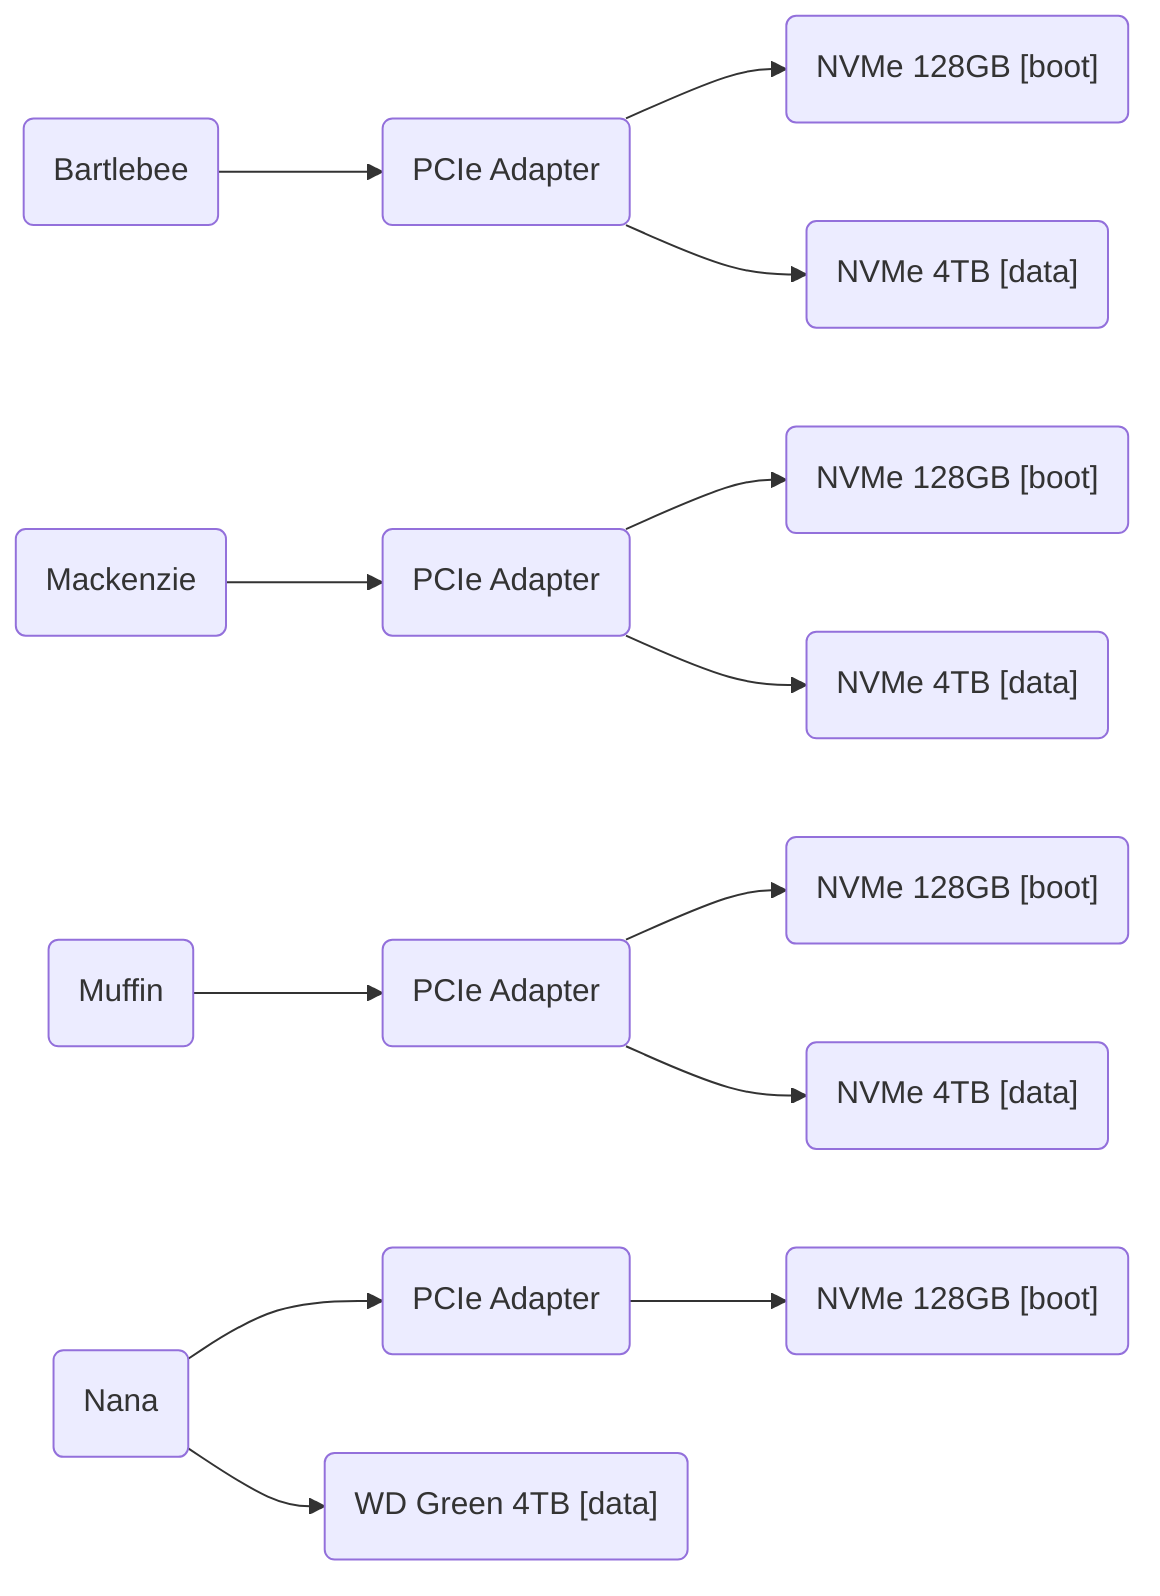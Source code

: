 flowchart LR
  Node0("Bartlebee") --> Node0Adapter("PCIe Adapter") --> Node0Drive0("NVMe 128GB [boot]") & Node0Drive1("NVMe 4TB [data]")
  Node1("Mackenzie") --> Node1Adapter("PCIe Adapter") --> Node1Drive0("NVMe 128GB [boot]") & Node1Drive1("NVMe 4TB [data]")
  Node2("Muffin") --> Node2Adapter("PCIe Adapter") --> Node2Drive0("NVMe 128GB [boot]") & Node2Drive1("NVMe 4TB [data]")
  Node3("Nana") --> Node3Adapter("PCIe Adapter") --> Node3Drive0("NVMe 128GB [boot]")
  Node3 --> Node3Drive1("WD Green 4TB [data]")